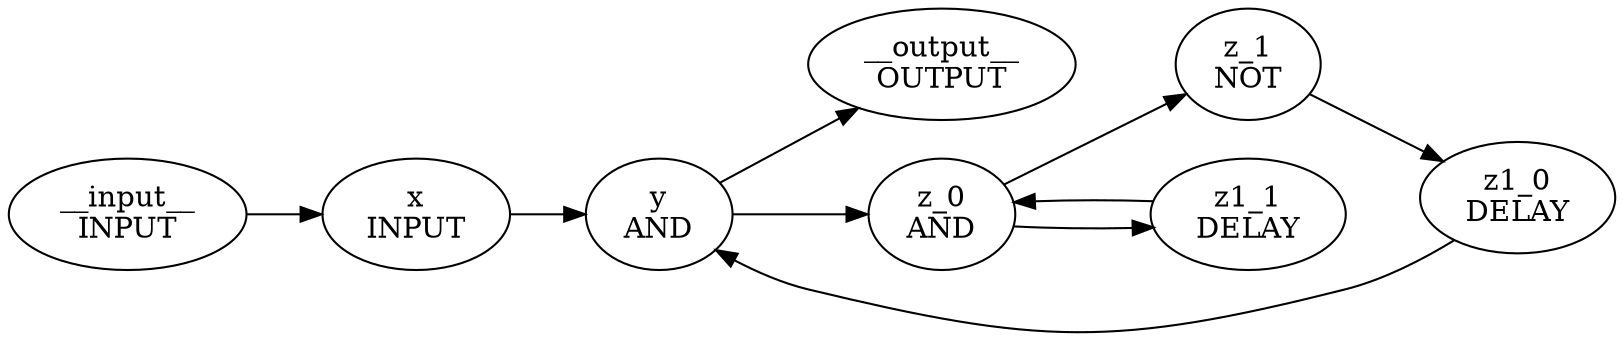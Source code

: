 digraph " test with simple recursion" {
rankdir = LR
"__input__\nINPUT" -> "x\nINPUT";
"y\nAND" -> "__output__\nOUTPUT";
"x\nINPUT" -> "y\nAND";
"z1_0\nDELAY" -> "y\nAND";
"z_1\nNOT" -> "z1_0\nDELAY";
"z_0\nAND" -> "z_1\nNOT";
"y\nAND" -> "z_0\nAND";
"z1_1\nDELAY" -> "z_0\nAND";
"z_0\nAND" -> "z1_1\nDELAY";
}